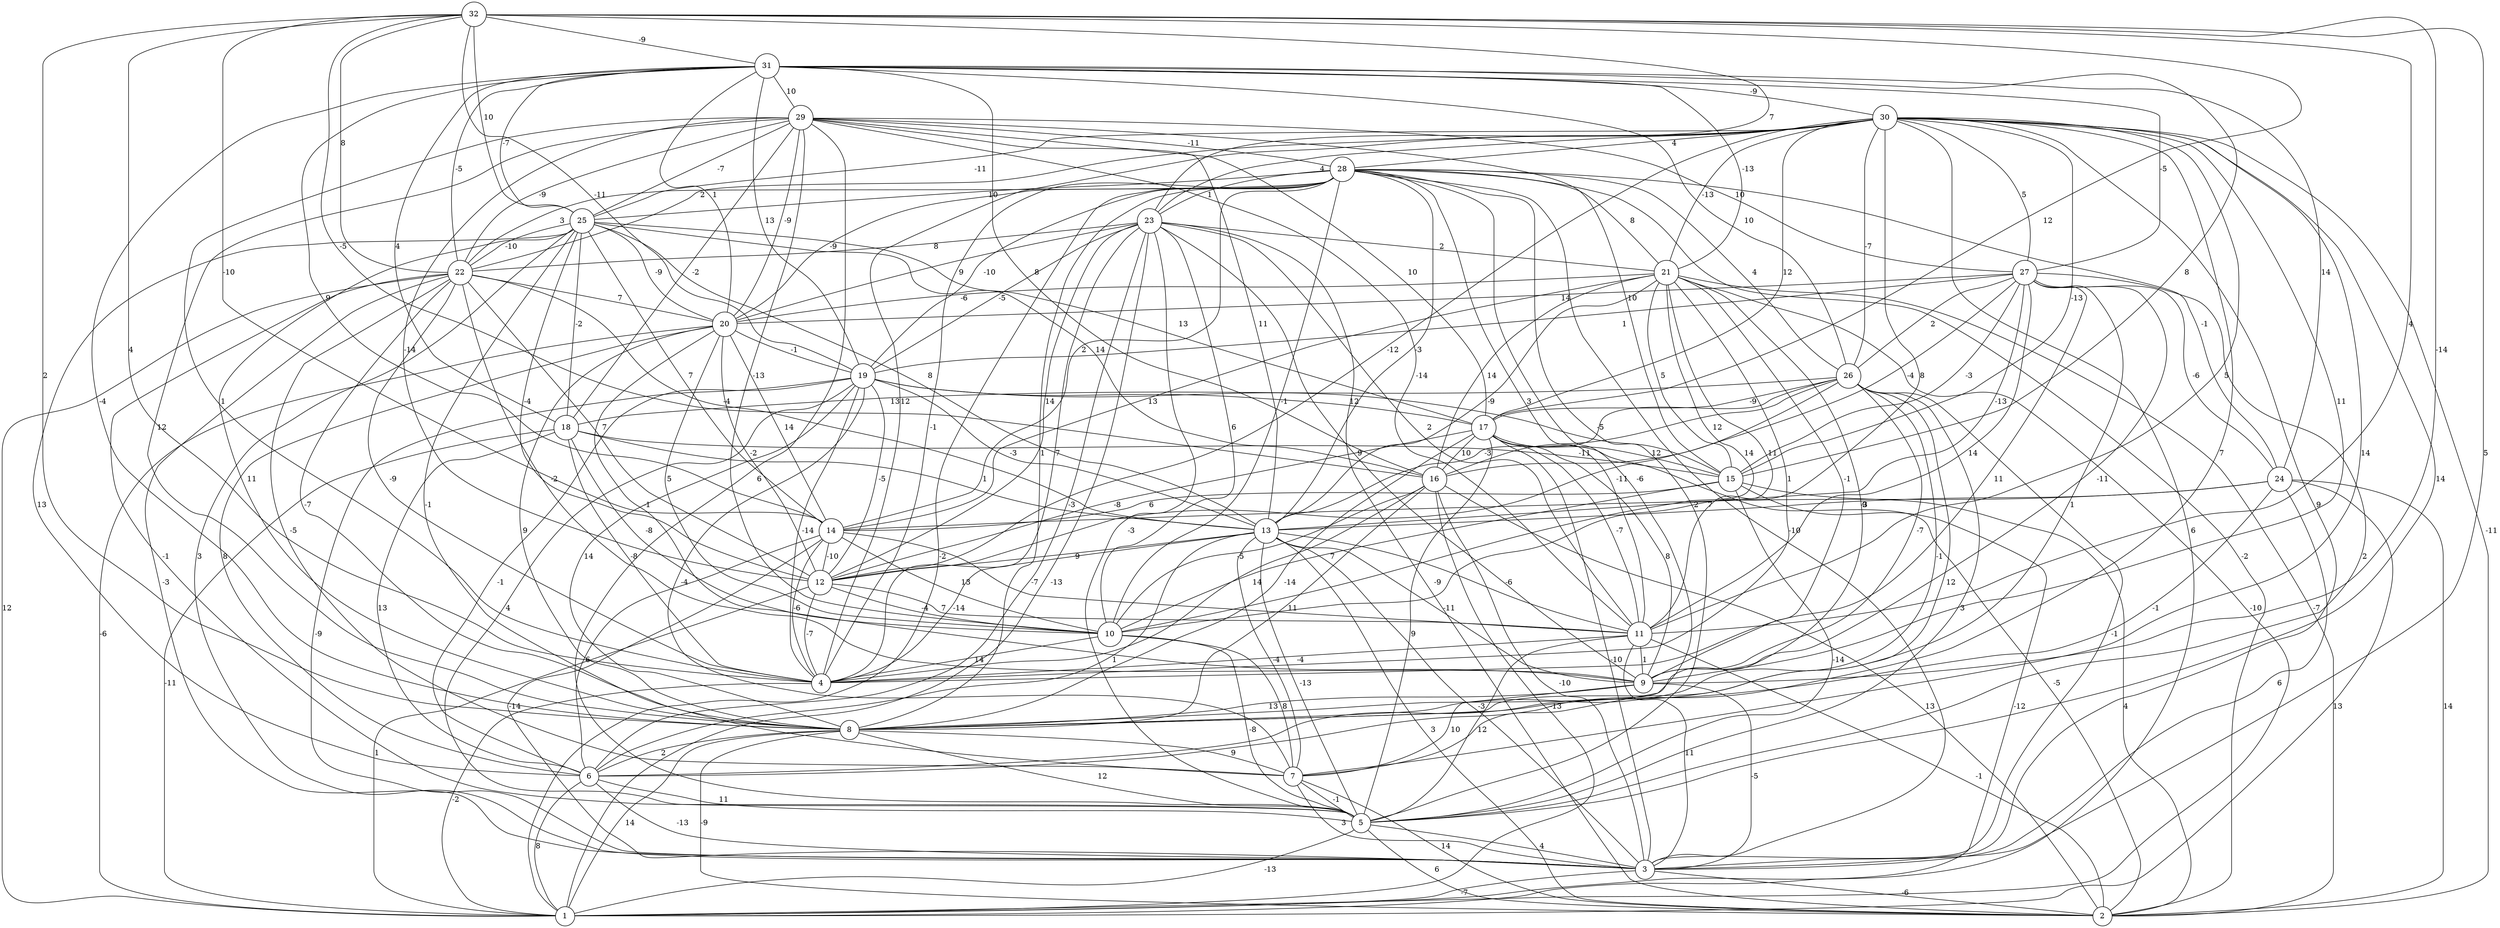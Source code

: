 graph { 
	 fontname="Helvetica,Arial,sans-serif" 
	 node [shape = circle]; 
	 32 -- 3 [label = "5"];
	 32 -- 4 [label = "4"];
	 32 -- 8 [label = "2"];
	 32 -- 9 [label = "-14"];
	 32 -- 11 [label = "4"];
	 32 -- 14 [label = "-10"];
	 32 -- 16 [label = "-5"];
	 32 -- 17 [label = "12"];
	 32 -- 19 [label = "-11"];
	 32 -- 22 [label = "8"];
	 32 -- 23 [label = "7"];
	 32 -- 25 [label = "10"];
	 32 -- 31 [label = "-9"];
	 31 -- 8 [label = "-4"];
	 31 -- 14 [label = "9"];
	 31 -- 15 [label = "8"];
	 31 -- 16 [label = "8"];
	 31 -- 18 [label = "4"];
	 31 -- 19 [label = "13"];
	 31 -- 20 [label = "1"];
	 31 -- 21 [label = "-13"];
	 31 -- 22 [label = "-5"];
	 31 -- 24 [label = "14"];
	 31 -- 25 [label = "-7"];
	 31 -- 26 [label = "10"];
	 31 -- 27 [label = "-5"];
	 31 -- 29 [label = "10"];
	 31 -- 30 [label = "-9"];
	 30 -- 1 [label = "6"];
	 30 -- 2 [label = "-11"];
	 30 -- 3 [label = "9"];
	 30 -- 4 [label = "12"];
	 30 -- 5 [label = "14"];
	 30 -- 6 [label = "7"];
	 30 -- 7 [label = "14"];
	 30 -- 9 [label = "11"];
	 30 -- 10 [label = "8"];
	 30 -- 11 [label = "5"];
	 30 -- 12 [label = "-12"];
	 30 -- 15 [label = "-13"];
	 30 -- 17 [label = "12"];
	 30 -- 21 [label = "-13"];
	 30 -- 22 [label = "2"];
	 30 -- 23 [label = "4"];
	 30 -- 25 [label = "-11"];
	 30 -- 26 [label = "-7"];
	 30 -- 27 [label = "5"];
	 30 -- 28 [label = "4"];
	 29 -- 4 [label = "1"];
	 29 -- 5 [label = "6"];
	 29 -- 8 [label = "12"];
	 29 -- 10 [label = "-13"];
	 29 -- 11 [label = "-14"];
	 29 -- 12 [label = "-14"];
	 29 -- 13 [label = "11"];
	 29 -- 15 [label = "10"];
	 29 -- 17 [label = "10"];
	 29 -- 18 [label = "-2"];
	 29 -- 20 [label = "-9"];
	 29 -- 22 [label = "-9"];
	 29 -- 25 [label = "-7"];
	 29 -- 27 [label = "10"];
	 29 -- 28 [label = "-11"];
	 28 -- 1 [label = "-2"];
	 28 -- 2 [label = "-2"];
	 28 -- 3 [label = "-10"];
	 28 -- 4 [label = "-1"];
	 28 -- 5 [label = "2"];
	 28 -- 7 [label = "-6"];
	 28 -- 8 [label = "1"];
	 28 -- 10 [label = "-1"];
	 28 -- 11 [label = "3"];
	 28 -- 13 [label = "-3"];
	 28 -- 14 [label = "2"];
	 28 -- 19 [label = "-10"];
	 28 -- 20 [label = "-9"];
	 28 -- 21 [label = "8"];
	 28 -- 22 [label = "3"];
	 28 -- 23 [label = "1"];
	 28 -- 24 [label = "-1"];
	 28 -- 25 [label = "10"];
	 28 -- 26 [label = "4"];
	 27 -- 4 [label = "11"];
	 27 -- 5 [label = "2"];
	 27 -- 8 [label = "1"];
	 27 -- 9 [label = "-11"];
	 27 -- 11 [label = "14"];
	 27 -- 13 [label = "-13"];
	 27 -- 15 [label = "-3"];
	 27 -- 16 [label = "-4"];
	 27 -- 19 [label = "1"];
	 27 -- 20 [label = "14"];
	 27 -- 24 [label = "-6"];
	 27 -- 26 [label = "2"];
	 26 -- 3 [label = "-1"];
	 26 -- 5 [label = "3"];
	 26 -- 6 [label = "12"];
	 26 -- 8 [label = "-1"];
	 26 -- 9 [label = "-7"];
	 26 -- 12 [label = "-11"];
	 26 -- 13 [label = "-3"];
	 26 -- 16 [label = "12"];
	 26 -- 17 [label = "-9"];
	 26 -- 18 [label = "13"];
	 25 -- 3 [label = "3"];
	 25 -- 6 [label = "13"];
	 25 -- 7 [label = "-1"];
	 25 -- 8 [label = "11"];
	 25 -- 12 [label = "-4"];
	 25 -- 13 [label = "8"];
	 25 -- 14 [label = "7"];
	 25 -- 16 [label = "14"];
	 25 -- 17 [label = "13"];
	 25 -- 18 [label = "-2"];
	 25 -- 20 [label = "-9"];
	 25 -- 22 [label = "-10"];
	 24 -- 1 [label = "13"];
	 24 -- 2 [label = "14"];
	 24 -- 3 [label = "6"];
	 24 -- 8 [label = "-1"];
	 24 -- 13 [label = "-3"];
	 24 -- 14 [label = "7"];
	 23 -- 1 [label = "-13"];
	 23 -- 2 [label = "-9"];
	 23 -- 4 [label = "7"];
	 23 -- 5 [label = "-3"];
	 23 -- 6 [label = "-3"];
	 23 -- 9 [label = "9"];
	 23 -- 10 [label = "6"];
	 23 -- 11 [label = "2"];
	 23 -- 12 [label = "14"];
	 23 -- 19 [label = "-5"];
	 23 -- 20 [label = "9"];
	 23 -- 21 [label = "2"];
	 23 -- 22 [label = "8"];
	 22 -- 1 [label = "12"];
	 22 -- 3 [label = "-3"];
	 22 -- 4 [label = "-9"];
	 22 -- 5 [label = "-1"];
	 22 -- 7 [label = "-5"];
	 22 -- 8 [label = "-7"];
	 22 -- 9 [label = "-2"];
	 22 -- 12 [label = "7"];
	 22 -- 13 [label = "-4"];
	 22 -- 20 [label = "7"];
	 21 -- 1 [label = "-10"];
	 21 -- 2 [label = "-7"];
	 21 -- 4 [label = "1"];
	 21 -- 8 [label = "9"];
	 21 -- 9 [label = "-1"];
	 21 -- 10 [label = "14"];
	 21 -- 11 [label = "11"];
	 21 -- 13 [label = "-9"];
	 21 -- 14 [label = "13"];
	 21 -- 15 [label = "5"];
	 21 -- 16 [label = "14"];
	 21 -- 20 [label = "-6"];
	 20 -- 1 [label = "-6"];
	 20 -- 6 [label = "8"];
	 20 -- 8 [label = "9"];
	 20 -- 9 [label = "-1"];
	 20 -- 10 [label = "5"];
	 20 -- 12 [label = "-2"];
	 20 -- 14 [label = "14"];
	 20 -- 19 [label = "-1"];
	 19 -- 3 [label = "-9"];
	 19 -- 4 [label = "-14"];
	 19 -- 5 [label = "4"];
	 19 -- 6 [label = "-1"];
	 19 -- 7 [label = "-4"];
	 19 -- 8 [label = "14"];
	 19 -- 12 [label = "-5"];
	 19 -- 13 [label = "-3"];
	 19 -- 15 [label = "-5"];
	 19 -- 17 [label = "12"];
	 18 -- 1 [label = "-11"];
	 18 -- 4 [label = "-8"];
	 18 -- 6 [label = "13"];
	 18 -- 10 [label = "-8"];
	 18 -- 13 [label = "1"];
	 18 -- 15 [label = "-11"];
	 17 -- 2 [label = "-5"];
	 17 -- 3 [label = "-10"];
	 17 -- 5 [label = "9"];
	 17 -- 8 [label = "-14"];
	 17 -- 9 [label = "8"];
	 17 -- 11 [label = "-7"];
	 17 -- 12 [label = "-8"];
	 17 -- 15 [label = "12"];
	 17 -- 16 [label = "10"];
	 16 -- 1 [label = "-13"];
	 16 -- 2 [label = "13"];
	 16 -- 3 [label = "-10"];
	 16 -- 4 [label = "14"];
	 16 -- 8 [label = "11"];
	 16 -- 10 [label = "-5"];
	 15 -- 1 [label = "-12"];
	 15 -- 2 [label = "4"];
	 15 -- 5 [label = "-14"];
	 15 -- 10 [label = "7"];
	 15 -- 14 [label = "6"];
	 14 -- 3 [label = "-14"];
	 14 -- 4 [label = "-6"];
	 14 -- 6 [label = "6"];
	 14 -- 10 [label = "13"];
	 14 -- 11 [label = "-7"];
	 14 -- 12 [label = "-10"];
	 13 -- 2 [label = "3"];
	 13 -- 3 [label = "-3"];
	 13 -- 4 [label = "-14"];
	 13 -- 5 [label = "-13"];
	 13 -- 6 [label = "1"];
	 13 -- 7 [label = "-4"];
	 13 -- 9 [label = "-11"];
	 13 -- 11 [label = "-6"];
	 13 -- 12 [label = "9"];
	 12 -- 1 [label = "1"];
	 12 -- 4 [label = "-7"];
	 12 -- 10 [label = "-4"];
	 12 -- 11 [label = "7"];
	 11 -- 2 [label = "-1"];
	 11 -- 3 [label = "11"];
	 11 -- 4 [label = "-4"];
	 11 -- 5 [label = "12"];
	 11 -- 9 [label = "1"];
	 10 -- 4 [label = "14"];
	 10 -- 5 [label = "-8"];
	 10 -- 7 [label = "8"];
	 9 -- 3 [label = "-5"];
	 9 -- 7 [label = "10"];
	 9 -- 8 [label = "13"];
	 8 -- 1 [label = "14"];
	 8 -- 2 [label = "-9"];
	 8 -- 5 [label = "12"];
	 8 -- 6 [label = "2"];
	 8 -- 7 [label = "9"];
	 7 -- 2 [label = "14"];
	 7 -- 3 [label = "3"];
	 7 -- 5 [label = "-1"];
	 6 -- 1 [label = "8"];
	 6 -- 3 [label = "-13"];
	 6 -- 5 [label = "11"];
	 5 -- 1 [label = "-13"];
	 5 -- 2 [label = "6"];
	 5 -- 3 [label = "4"];
	 4 -- 1 [label = "-2"];
	 3 -- 1 [label = "-7"];
	 3 -- 2 [label = "-6"];
	 1;
	 2;
	 3;
	 4;
	 5;
	 6;
	 7;
	 8;
	 9;
	 10;
	 11;
	 12;
	 13;
	 14;
	 15;
	 16;
	 17;
	 18;
	 19;
	 20;
	 21;
	 22;
	 23;
	 24;
	 25;
	 26;
	 27;
	 28;
	 29;
	 30;
	 31;
	 32;
}
